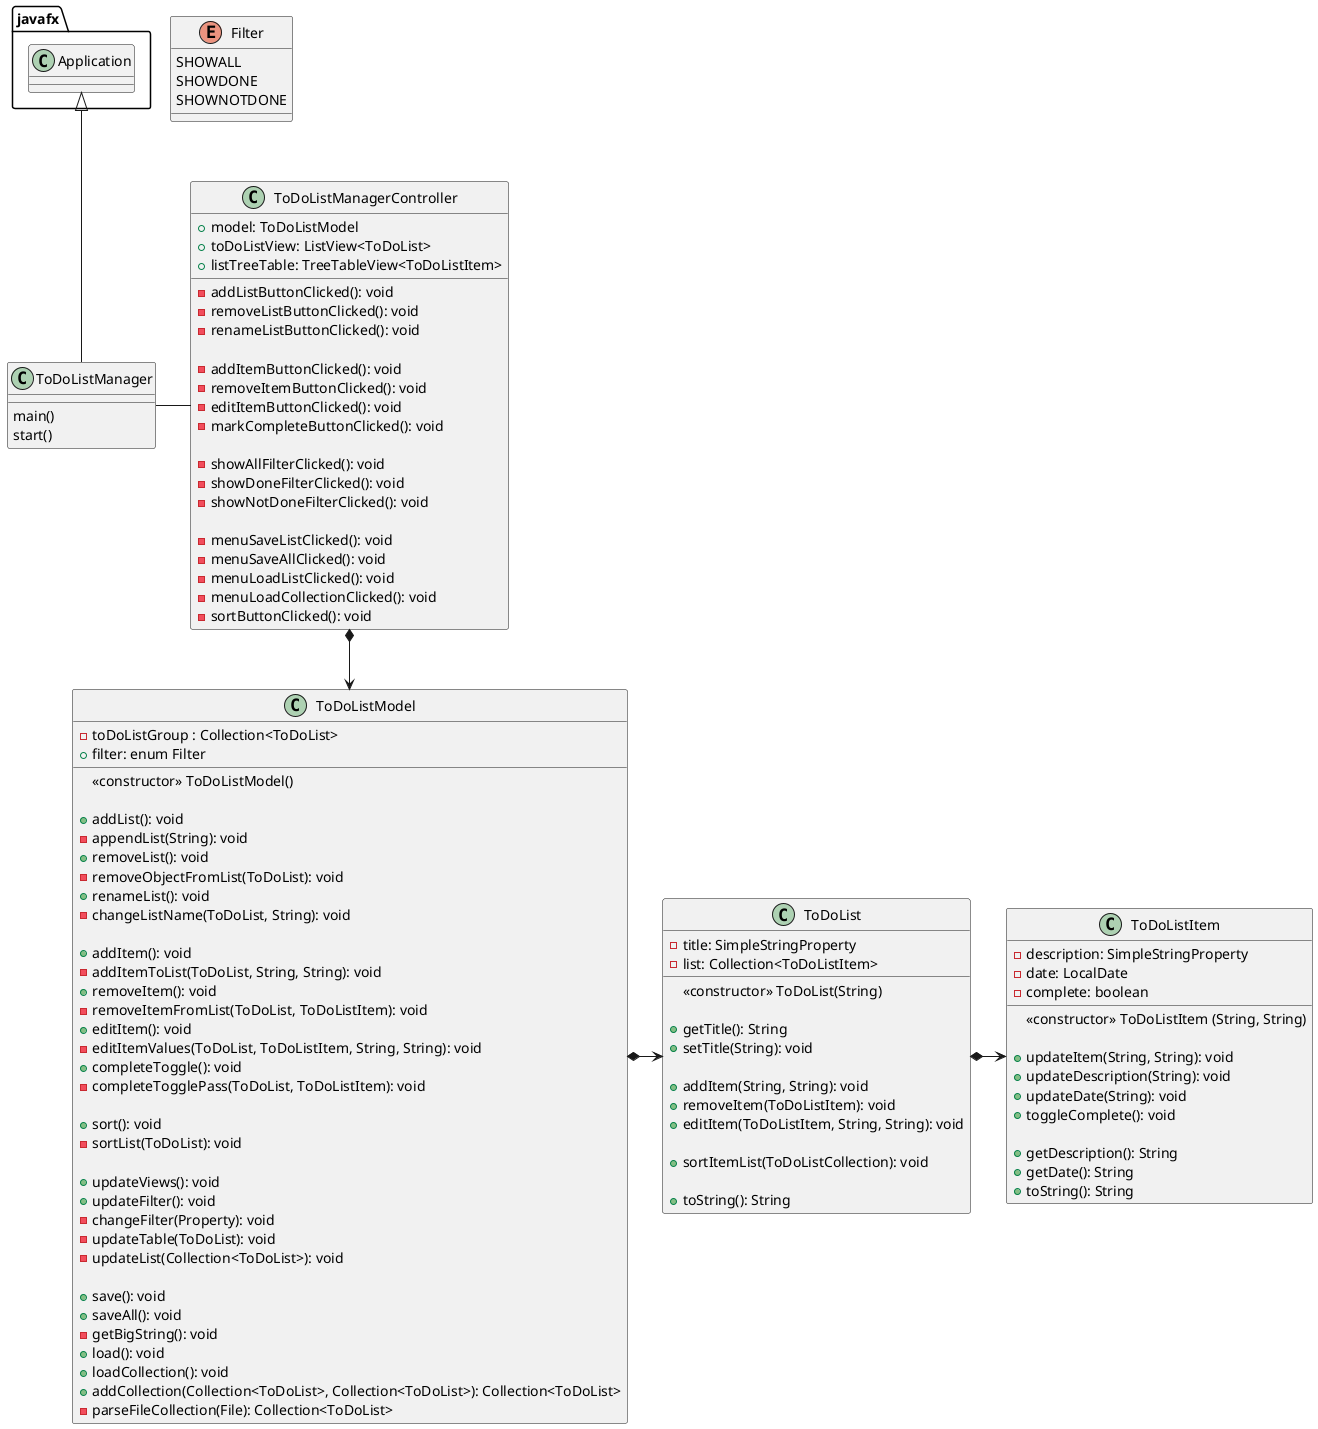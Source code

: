 @startuml
'https://plantuml.com/class-diagram'

class ToDoListManager {
    main()
    start()
}

enum Filter {
    SHOWALL
    SHOWDONE
    SHOWNOTDONE
}

class ToDoListManagerController {
    + model: ToDoListModel
    + toDoListView: ListView<ToDoList>
    + listTreeTable: TreeTableView<ToDoListItem>

    - addListButtonClicked(): void
    - removeListButtonClicked(): void
    - renameListButtonClicked(): void

    - addItemButtonClicked(): void
    - removeItemButtonClicked(): void
    - editItemButtonClicked(): void
    - markCompleteButtonClicked(): void

    - showAllFilterClicked(): void
    - showDoneFilterClicked(): void
    - showNotDoneFilterClicked(): void

    - menuSaveListClicked(): void
    - menuSaveAllClicked(): void
    - menuLoadListClicked(): void
    - menuLoadCollectionClicked(): void
    - sortButtonClicked(): void
}

class ToDoListModel {
    - toDoListGroup : Collection<ToDoList>
    + filter: enum Filter

    <<constructor>> ToDoListModel()

    + addList(): void
    - appendList(String): void
    + removeList(): void
    - removeObjectFromList(ToDoList): void
    + renameList(): void
    - changeListName(ToDoList, String): void

    + addItem(): void
    - addItemToList(ToDoList, String, String): void
    + removeItem(): void
    - removeItemFromList(ToDoList, ToDoListItem): void
    + editItem(): void
    - editItemValues(ToDoList, ToDoListItem, String, String): void
    + completeToggle(): void
    - completeTogglePass(ToDoList, ToDoListItem): void

    + sort(): void
    - sortList(ToDoList): void

    + updateViews(): void
    + updateFilter(): void
    - changeFilter(Property): void
    - updateTable(ToDoList): void
    - updateList(Collection<ToDoList>): void

    + save(): void
    + saveAll(): void
    - getBigString(): void
    + load(): void
    + loadCollection(): void
    + addCollection(Collection<ToDoList>, Collection<ToDoList>): Collection<ToDoList>
    - parseFileCollection(File): Collection<ToDoList>
}

class ToDoList {
    - title: SimpleStringProperty
    - list: Collection<ToDoListItem>

    <<constructor>> ToDoList(String)

    + getTitle(): String
    + setTitle(String): void

    + addItem(String, String): void
    + removeItem(ToDoListItem): void
    + editItem(ToDoListItem, String, String): void

    + sortItemList(ToDoListCollection): void

    + toString(): String
}

class ToDoListItem {
    - description: SimpleStringProperty
    - date: LocalDate
    - complete: boolean

    <<constructor>> ToDoListItem (String, String)

    + updateItem(String, String): void
    + updateDescription(String): void
    + updateDate(String): void
    + toggleComplete(): void

    + getDescription(): String
    + getDate(): String
    + toString(): String
}

javafx.Application <|-- ToDoListManager
ToDoListManager - ToDoListManagerController
ToDoListManagerController *--> ToDoListModel
ToDoListModel *-> ToDoList
ToDoList *-> ToDoListItem

@enduml